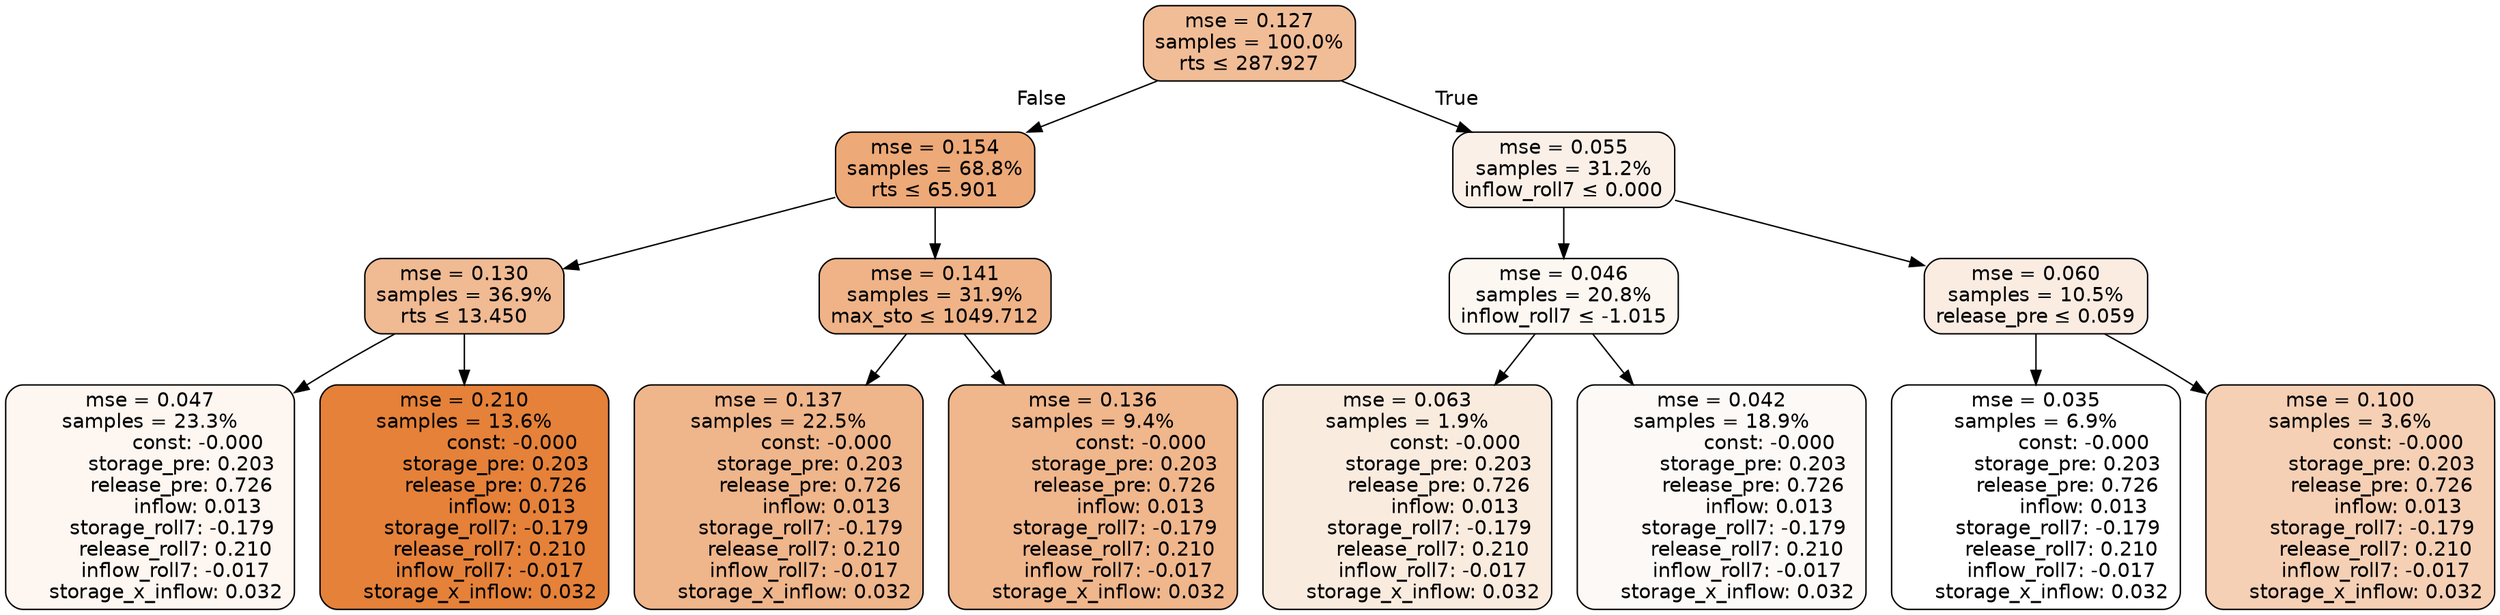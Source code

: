 digraph tree {
node [shape=rectangle, style="filled, rounded", color="black", fontname=helvetica] ;
edge [fontname=helvetica] ;
	"0" [label="mse = 0.127
samples = 100.0%
rts &le; 287.927", fillcolor="#f1bd97"]
	"1" [label="mse = 0.154
samples = 68.8%
rts &le; 65.901", fillcolor="#eda978"]
	"2" [label="mse = 0.130
samples = 36.9%
rts &le; 13.450", fillcolor="#f0ba93"]
	"3" [label="mse = 0.047
samples = 23.3%
               const: -0.000
          storage_pre: 0.203
          release_pre: 0.726
               inflow: 0.013
       storage_roll7: -0.179
        release_roll7: 0.210
        inflow_roll7: -0.017
     storage_x_inflow: 0.032", fillcolor="#fdf6f1"]
	"4" [label="mse = 0.210
samples = 13.6%
               const: -0.000
          storage_pre: 0.203
          release_pre: 0.726
               inflow: 0.013
       storage_roll7: -0.179
        release_roll7: 0.210
        inflow_roll7: -0.017
     storage_x_inflow: 0.032", fillcolor="#e58139"]
	"5" [label="mse = 0.141
samples = 31.9%
max_sto &le; 1049.712", fillcolor="#efb387"]
	"6" [label="mse = 0.137
samples = 22.5%
               const: -0.000
          storage_pre: 0.203
          release_pre: 0.726
               inflow: 0.013
       storage_roll7: -0.179
        release_roll7: 0.210
        inflow_roll7: -0.017
     storage_x_inflow: 0.032", fillcolor="#efb58b"]
	"7" [label="mse = 0.136
samples = 9.4%
               const: -0.000
          storage_pre: 0.203
          release_pre: 0.726
               inflow: 0.013
       storage_roll7: -0.179
        release_roll7: 0.210
        inflow_roll7: -0.017
     storage_x_inflow: 0.032", fillcolor="#f0b68c"]
	"8" [label="mse = 0.055
samples = 31.2%
inflow_roll7 &le; 0.000", fillcolor="#fbf0e8"]
	"9" [label="mse = 0.046
samples = 20.8%
inflow_roll7 &le; -1.015", fillcolor="#fdf7f2"]
	"10" [label="mse = 0.063
samples = 1.9%
               const: -0.000
          storage_pre: 0.203
          release_pre: 0.726
               inflow: 0.013
       storage_roll7: -0.179
        release_roll7: 0.210
        inflow_roll7: -0.017
     storage_x_inflow: 0.032", fillcolor="#faebdf"]
	"11" [label="mse = 0.042
samples = 18.9%
               const: -0.000
          storage_pre: 0.203
          release_pre: 0.726
               inflow: 0.013
       storage_roll7: -0.179
        release_roll7: 0.210
        inflow_roll7: -0.017
     storage_x_inflow: 0.032", fillcolor="#fdf9f7"]
	"12" [label="mse = 0.060
samples = 10.5%
release_pre &le; 0.059", fillcolor="#fbece2"]
	"13" [label="mse = 0.035
samples = 6.9%
               const: -0.000
          storage_pre: 0.203
          release_pre: 0.726
               inflow: 0.013
       storage_roll7: -0.179
        release_roll7: 0.210
        inflow_roll7: -0.017
     storage_x_inflow: 0.032", fillcolor="#ffffff"]
	"14" [label="mse = 0.100
samples = 3.6%
               const: -0.000
          storage_pre: 0.203
          release_pre: 0.726
               inflow: 0.013
       storage_roll7: -0.179
        release_roll7: 0.210
        inflow_roll7: -0.017
     storage_x_inflow: 0.032", fillcolor="#f5d0b5"]

	"0" -> "1" [labeldistance=2.5, labelangle=45, headlabel="False"]
	"1" -> "2"
	"2" -> "3"
	"2" -> "4"
	"1" -> "5"
	"5" -> "6"
	"5" -> "7"
	"0" -> "8" [labeldistance=2.5, labelangle=-45, headlabel="True"]
	"8" -> "9"
	"9" -> "10"
	"9" -> "11"
	"8" -> "12"
	"12" -> "13"
	"12" -> "14"
}